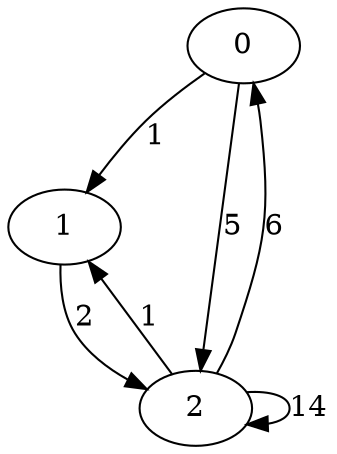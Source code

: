digraph  {
0;
1;
2;
0 -> 1  [key=0, weight="1", label="1"];
0 -> 2  [key=0, weight="5", label="5"];
1 -> 2  [key=0, weight="2", label="2"];
2 -> 0  [key=0, weight="6", label="6"];
2 -> 1  [key=0, weight="1", label="1"];
2 -> 2  [key=0, weight="14", label="14"];
}
